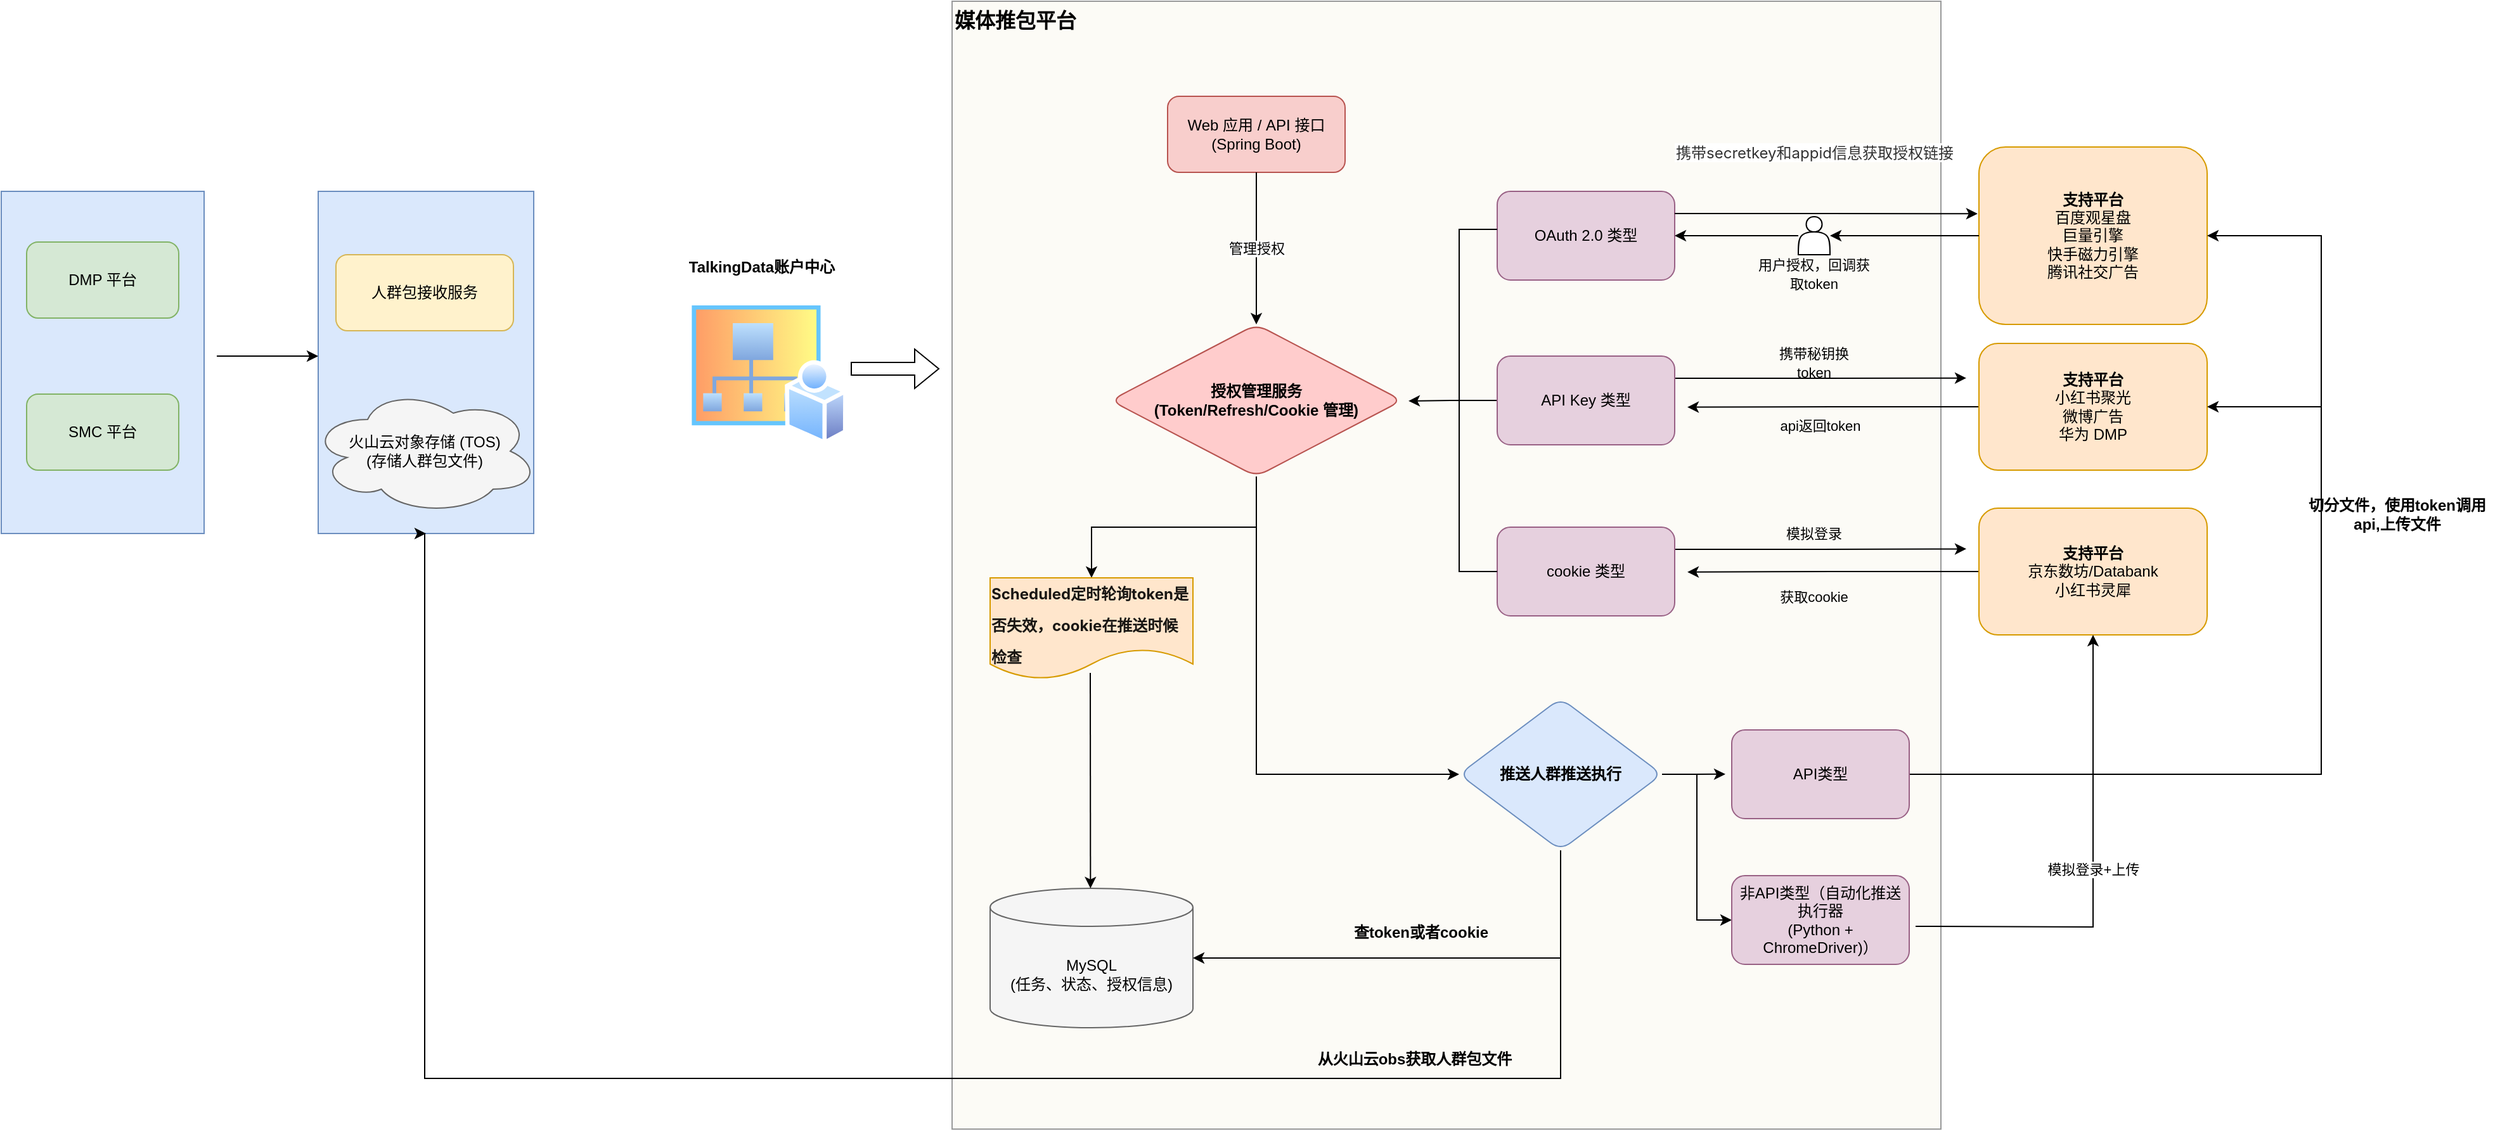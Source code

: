 <mxfile version="27.2.0">
  <diagram name="Media Push Platform Architecture" id="S9Ucao7WEjvw5nLi_nJ7">
    <mxGraphModel dx="1018" dy="655" grid="1" gridSize="10" guides="1" tooltips="1" connect="1" arrows="1" fold="1" page="1" pageScale="1" pageWidth="827" pageHeight="1169" math="0" shadow="0">
      <root>
        <mxCell id="0" />
        <mxCell id="1" parent="0" />
        <mxCell id="JE-I6MDOpZwc3gtiOpwK-109" value="" style="rounded=0;whiteSpace=wrap;html=1;fillColor=#f9f7ed;strokeColor=#36393d;opacity=50;" parent="1" vertex="1">
          <mxGeometry x="930" y="110" width="780" height="890" as="geometry" />
        </mxCell>
        <mxCell id="JE-I6MDOpZwc3gtiOpwK-65" value="" style="rounded=0;whiteSpace=wrap;html=1;fillColor=#dae8fc;strokeColor=#6c8ebf;" parent="1" vertex="1">
          <mxGeometry x="430" y="260" width="170" height="270" as="geometry" />
        </mxCell>
        <mxCell id="JE-I6MDOpZwc3gtiOpwK-64" value="" style="rounded=0;whiteSpace=wrap;html=1;fillColor=#dae8fc;strokeColor=#6c8ebf;" parent="1" vertex="1">
          <mxGeometry x="180" y="260" width="160" height="270" as="geometry" />
        </mxCell>
        <mxCell id="JE-I6MDOpZwc3gtiOpwK-36" value="DMP 平台" style="rounded=1;whiteSpace=wrap;html=1;fillColor=#d5e8d4;strokeColor=#82b366;" parent="1" vertex="1">
          <mxGeometry x="200" y="300" width="120" height="60" as="geometry" />
        </mxCell>
        <mxCell id="JE-I6MDOpZwc3gtiOpwK-37" value="SMC 平台" style="rounded=1;whiteSpace=wrap;html=1;fillColor=#d5e8d4;strokeColor=#82b366;" parent="1" vertex="1">
          <mxGeometry x="200" y="420" width="120" height="60" as="geometry" />
        </mxCell>
        <mxCell id="JE-I6MDOpZwc3gtiOpwK-38" value="人群包接收服务" style="rounded=1;whiteSpace=wrap;html=1;fillColor=#fff2cc;strokeColor=#d6b656;" parent="1" vertex="1">
          <mxGeometry x="444" y="310" width="140" height="60" as="geometry" />
        </mxCell>
        <mxCell id="JE-I6MDOpZwc3gtiOpwK-39" value="火山云对象存储 (TOS)&lt;br&gt;(存储人群包文件)" style="shape=cloud;whiteSpace=wrap;html=1;fillColor=#f5f5f5;strokeColor=#666666;" parent="1" vertex="1">
          <mxGeometry x="424" y="415" width="180" height="100" as="geometry" />
        </mxCell>
        <mxCell id="JE-I6MDOpZwc3gtiOpwK-40" value="MySQL&lt;br&gt;(任务、状态、授权信息)" style="shape=cylinder3;whiteSpace=wrap;html=1;boundedLbl=1;backgroundOutline=1;size=15;fillColor=#f5f5f5;strokeColor=#666666;" parent="1" vertex="1">
          <mxGeometry x="960" y="810" width="160" height="110" as="geometry" />
        </mxCell>
        <mxCell id="JE-I6MDOpZwc3gtiOpwK-41" value="Web 应用 / API 接口&lt;br&gt;(Spring Boot)" style="rounded=1;whiteSpace=wrap;html=1;fillColor=#f8cecc;strokeColor=#b85450;" parent="1" vertex="1">
          <mxGeometry x="1100" y="185" width="140" height="60" as="geometry" />
        </mxCell>
        <mxCell id="JE-I6MDOpZwc3gtiOpwK-93" style="edgeStyle=orthogonalEdgeStyle;rounded=0;orthogonalLoop=1;jettySize=auto;html=1;exitX=0.5;exitY=1;exitDx=0;exitDy=0;" parent="1" source="JE-I6MDOpZwc3gtiOpwK-42" target="JE-I6MDOpZwc3gtiOpwK-92" edge="1">
          <mxGeometry relative="1" as="geometry" />
        </mxCell>
        <mxCell id="JE-I6MDOpZwc3gtiOpwK-95" style="edgeStyle=orthogonalEdgeStyle;rounded=0;orthogonalLoop=1;jettySize=auto;html=1;exitX=0.5;exitY=1;exitDx=0;exitDy=0;entryX=0;entryY=0.5;entryDx=0;entryDy=0;" parent="1" source="JE-I6MDOpZwc3gtiOpwK-42" target="JE-I6MDOpZwc3gtiOpwK-43" edge="1">
          <mxGeometry relative="1" as="geometry" />
        </mxCell>
        <mxCell id="JE-I6MDOpZwc3gtiOpwK-42" value="授权管理服务&lt;br&gt;(Token/Refresh/Cookie 管理)" style="rhombus;whiteSpace=wrap;html=1;rounded=1;fillColor=#ffcccc;strokeColor=#b85450;fontStyle=1" parent="1" vertex="1">
          <mxGeometry x="1055" y="365" width="230" height="120" as="geometry" />
        </mxCell>
        <mxCell id="JE-I6MDOpZwc3gtiOpwK-98" style="edgeStyle=orthogonalEdgeStyle;rounded=0;orthogonalLoop=1;jettySize=auto;html=1;exitX=0.5;exitY=1;exitDx=0;exitDy=0;entryX=0.5;entryY=1;entryDx=0;entryDy=0;" parent="1" source="JE-I6MDOpZwc3gtiOpwK-43" target="JE-I6MDOpZwc3gtiOpwK-65" edge="1">
          <mxGeometry relative="1" as="geometry">
            <Array as="points">
              <mxPoint x="1410" y="960" />
              <mxPoint x="514" y="960" />
            </Array>
          </mxGeometry>
        </mxCell>
        <mxCell id="JE-I6MDOpZwc3gtiOpwK-103" style="edgeStyle=orthogonalEdgeStyle;rounded=0;orthogonalLoop=1;jettySize=auto;html=1;exitX=1;exitY=0.5;exitDx=0;exitDy=0;" parent="1" source="JE-I6MDOpZwc3gtiOpwK-43" edge="1">
          <mxGeometry relative="1" as="geometry">
            <mxPoint x="1540" y="719.909" as="targetPoint" />
          </mxGeometry>
        </mxCell>
        <mxCell id="JE-I6MDOpZwc3gtiOpwK-104" style="edgeStyle=orthogonalEdgeStyle;rounded=0;orthogonalLoop=1;jettySize=auto;html=1;exitX=1;exitY=0.5;exitDx=0;exitDy=0;entryX=0;entryY=0.5;entryDx=0;entryDy=0;" parent="1" source="JE-I6MDOpZwc3gtiOpwK-43" target="JE-I6MDOpZwc3gtiOpwK-102" edge="1">
          <mxGeometry relative="1" as="geometry" />
        </mxCell>
        <mxCell id="JE-I6MDOpZwc3gtiOpwK-43" value="推送人群推送执行" style="rhombus;whiteSpace=wrap;html=1;rounded=1;fillColor=#dae8fc;strokeColor=#6c8ebf;fontStyle=1" parent="1" vertex="1">
          <mxGeometry x="1330" y="660" width="160" height="120" as="geometry" />
        </mxCell>
        <mxCell id="JE-I6MDOpZwc3gtiOpwK-44" value="OAuth 2.0 类型" style="rounded=1;whiteSpace=wrap;html=1;fillColor=#e6d0de;strokeColor=#996185;" parent="1" vertex="1">
          <mxGeometry x="1360" y="260" width="140" height="70" as="geometry" />
        </mxCell>
        <mxCell id="JE-I6MDOpZwc3gtiOpwK-76" style="edgeStyle=orthogonalEdgeStyle;rounded=0;orthogonalLoop=1;jettySize=auto;html=1;exitX=0;exitY=0.5;exitDx=0;exitDy=0;entryX=1;entryY=0.5;entryDx=0;entryDy=0;" parent="1" source="vaptz6JtjiWdpmpJzr-P-2" target="JE-I6MDOpZwc3gtiOpwK-44" edge="1">
          <mxGeometry relative="1" as="geometry" />
        </mxCell>
        <mxCell id="JE-I6MDOpZwc3gtiOpwK-45" value="&lt;b&gt;支持平台&lt;/b&gt;&lt;br&gt;百度观星盘&lt;br&gt;巨量引擎&lt;br&gt;快手磁力引擎&lt;br&gt;腾讯社交广告" style="rounded=1;whiteSpace=wrap;html=1;align=center;verticalAlign=middle;fillColor=#ffe6cc;strokeColor=#d79b00;" parent="1" vertex="1">
          <mxGeometry x="1740" y="225" width="180" height="140" as="geometry" />
        </mxCell>
        <mxCell id="JE-I6MDOpZwc3gtiOpwK-79" style="edgeStyle=orthogonalEdgeStyle;rounded=0;orthogonalLoop=1;jettySize=auto;html=1;exitX=1;exitY=0.25;exitDx=0;exitDy=0;" parent="1" source="JE-I6MDOpZwc3gtiOpwK-46" edge="1">
          <mxGeometry relative="1" as="geometry">
            <mxPoint x="1730" y="407.353" as="targetPoint" />
          </mxGeometry>
        </mxCell>
        <mxCell id="JE-I6MDOpZwc3gtiOpwK-89" style="edgeStyle=orthogonalEdgeStyle;rounded=0;orthogonalLoop=1;jettySize=auto;html=1;exitX=0;exitY=0.5;exitDx=0;exitDy=0;" parent="1" source="JE-I6MDOpZwc3gtiOpwK-46" edge="1">
          <mxGeometry relative="1" as="geometry">
            <mxPoint x="1290" y="425.429" as="targetPoint" />
          </mxGeometry>
        </mxCell>
        <mxCell id="JE-I6MDOpZwc3gtiOpwK-46" value="API Key 类型" style="rounded=1;whiteSpace=wrap;html=1;fillColor=#e6d0de;strokeColor=#996185;" parent="1" vertex="1">
          <mxGeometry x="1360" y="390" width="140" height="70" as="geometry" />
        </mxCell>
        <mxCell id="JE-I6MDOpZwc3gtiOpwK-81" style="edgeStyle=orthogonalEdgeStyle;rounded=0;orthogonalLoop=1;jettySize=auto;html=1;exitX=0;exitY=0.5;exitDx=0;exitDy=0;" parent="1" source="JE-I6MDOpZwc3gtiOpwK-47" edge="1">
          <mxGeometry relative="1" as="geometry">
            <mxPoint x="1510" y="430.294" as="targetPoint" />
          </mxGeometry>
        </mxCell>
        <mxCell id="JE-I6MDOpZwc3gtiOpwK-47" value="&lt;b&gt;支持平台&lt;/b&gt;&lt;br&gt;小红书聚光&lt;br&gt;微博广告&lt;br&gt;华为 DMP" style="rounded=1;whiteSpace=wrap;html=1;align=center;verticalAlign=middle;fillColor=#ffe6cc;strokeColor=#d79b00;" parent="1" vertex="1">
          <mxGeometry x="1740" y="380" width="180" height="100" as="geometry" />
        </mxCell>
        <mxCell id="JE-I6MDOpZwc3gtiOpwK-85" style="edgeStyle=orthogonalEdgeStyle;rounded=0;orthogonalLoop=1;jettySize=auto;html=1;exitX=0;exitY=0.5;exitDx=0;exitDy=0;" parent="1" source="JE-I6MDOpZwc3gtiOpwK-49" edge="1">
          <mxGeometry relative="1" as="geometry">
            <mxPoint x="1510" y="560.435" as="targetPoint" />
          </mxGeometry>
        </mxCell>
        <mxCell id="JE-I6MDOpZwc3gtiOpwK-49" value="&lt;b&gt;支持平台&lt;/b&gt;&lt;br&gt;京东数坊/Databank&lt;br&gt;小红书灵犀" style="rounded=1;whiteSpace=wrap;html=1;align=center;verticalAlign=middle;fillColor=#ffe6cc;strokeColor=#d79b00;" parent="1" vertex="1">
          <mxGeometry x="1740" y="510" width="180" height="100" as="geometry" />
        </mxCell>
        <mxCell id="JE-I6MDOpZwc3gtiOpwK-54" value="管理授权" style="edgeStyle=orthogonalEdgeStyle;rounded=0;orthogonalLoop=1;jettySize=auto;html=1;" parent="1" source="JE-I6MDOpZwc3gtiOpwK-41" target="JE-I6MDOpZwc3gtiOpwK-42" edge="1">
          <mxGeometry relative="1" as="geometry" />
        </mxCell>
        <mxCell id="JE-I6MDOpZwc3gtiOpwK-63" value="模拟登录+上传" style="edgeStyle=orthogonalEdgeStyle;rounded=0;orthogonalLoop=1;jettySize=auto;html=1;" parent="1" target="JE-I6MDOpZwc3gtiOpwK-49" edge="1">
          <mxGeometry relative="1" as="geometry">
            <mxPoint x="1690" y="840" as="sourcePoint" />
          </mxGeometry>
        </mxCell>
        <mxCell id="JE-I6MDOpZwc3gtiOpwK-68" value="" style="endArrow=classic;html=1;rounded=0;" parent="1" edge="1">
          <mxGeometry width="50" height="50" relative="1" as="geometry">
            <mxPoint x="350" y="390" as="sourcePoint" />
            <mxPoint x="430" y="390" as="targetPoint" />
          </mxGeometry>
        </mxCell>
        <mxCell id="JE-I6MDOpZwc3gtiOpwK-71" value="" style="image;aspect=fixed;perimeter=ellipsePerimeter;html=1;align=center;shadow=0;dashed=0;spacingTop=3;image=img/lib/active_directory/my_sites.svg;opacity=60;" parent="1" vertex="1">
          <mxGeometry x="720" y="345" width="127.78" height="115" as="geometry" />
        </mxCell>
        <mxCell id="JE-I6MDOpZwc3gtiOpwK-72" value="&lt;b&gt;TalkingData账户中心&lt;/b&gt;" style="text;html=1;align=center;verticalAlign=middle;whiteSpace=wrap;rounded=0;" parent="1" vertex="1">
          <mxGeometry x="720" y="305" width="120" height="30" as="geometry" />
        </mxCell>
        <mxCell id="JE-I6MDOpZwc3gtiOpwK-83" style="edgeStyle=orthogonalEdgeStyle;rounded=0;orthogonalLoop=1;jettySize=auto;html=1;exitX=1;exitY=0.25;exitDx=0;exitDy=0;" parent="1" source="JE-I6MDOpZwc3gtiOpwK-73" edge="1">
          <mxGeometry relative="1" as="geometry">
            <mxPoint x="1730" y="542.174" as="targetPoint" />
          </mxGeometry>
        </mxCell>
        <mxCell id="JE-I6MDOpZwc3gtiOpwK-73" value="cookie 类型" style="rounded=1;whiteSpace=wrap;html=1;fillColor=#e6d0de;strokeColor=#996185;" parent="1" vertex="1">
          <mxGeometry x="1360" y="525" width="140" height="70" as="geometry" />
        </mxCell>
        <mxCell id="JE-I6MDOpZwc3gtiOpwK-74" style="edgeStyle=orthogonalEdgeStyle;rounded=0;orthogonalLoop=1;jettySize=auto;html=1;exitX=1;exitY=0.25;exitDx=0;exitDy=0;entryX=-0.006;entryY=0.376;entryDx=0;entryDy=0;entryPerimeter=0;" parent="1" source="JE-I6MDOpZwc3gtiOpwK-44" target="JE-I6MDOpZwc3gtiOpwK-45" edge="1">
          <mxGeometry relative="1" as="geometry" />
        </mxCell>
        <mxCell id="JE-I6MDOpZwc3gtiOpwK-75" value="&lt;span style=&quot;box-sizing: border-box; padding: 0px 1px; color: rgb(51, 51, 51); font-family: -apple-system, &amp;quot;system-ui&amp;quot;, &amp;quot;Segoe UI&amp;quot;, Roboto, &amp;quot;Helvetica Neue&amp;quot;, Arial, &amp;quot;Noto Sans&amp;quot;, sans-serif, &amp;quot;Apple Color Emoji&amp;quot;, &amp;quot;Segoe UI Emoji&amp;quot;, &amp;quot;Segoe UI Symbol&amp;quot;, &amp;quot;Noto Color Emoji&amp;quot;; text-align: start; text-wrap-mode: wrap; background-color: rgb(255, 255, 255);&quot;&gt;&lt;font&gt;携带secretkey和appid信息获取授权链接&lt;/font&gt;&lt;/span&gt;" style="text;html=1;align=center;verticalAlign=middle;resizable=0;points=[];autosize=1;strokeColor=none;fillColor=none;" parent="1" vertex="1">
          <mxGeometry x="1490" y="215" width="240" height="30" as="geometry" />
        </mxCell>
        <mxCell id="JE-I6MDOpZwc3gtiOpwK-77" value="&lt;font style=&quot;font-size: 11px;&quot;&gt;用户授权，回调获取token&lt;/font&gt;" style="text;html=1;align=center;verticalAlign=middle;whiteSpace=wrap;rounded=0;" parent="1" vertex="1">
          <mxGeometry x="1560" y="310" width="100" height="30" as="geometry" />
        </mxCell>
        <mxCell id="JE-I6MDOpZwc3gtiOpwK-80" value="&lt;font style=&quot;font-size: 11px;&quot;&gt;携带秘钥换token&lt;/font&gt;" style="text;html=1;align=center;verticalAlign=middle;whiteSpace=wrap;rounded=0;" parent="1" vertex="1">
          <mxGeometry x="1580" y="380" width="60" height="30" as="geometry" />
        </mxCell>
        <mxCell id="JE-I6MDOpZwc3gtiOpwK-82" value="&lt;font style=&quot;font-size: 11px;&quot;&gt;api返回token&lt;/font&gt;" style="text;html=1;align=center;verticalAlign=middle;whiteSpace=wrap;rounded=0;" parent="1" vertex="1">
          <mxGeometry x="1575" y="430" width="80" height="30" as="geometry" />
        </mxCell>
        <mxCell id="JE-I6MDOpZwc3gtiOpwK-84" value="&lt;font style=&quot;font-size: 11px;&quot;&gt;模拟登录&lt;/font&gt;" style="text;html=1;align=center;verticalAlign=middle;whiteSpace=wrap;rounded=0;" parent="1" vertex="1">
          <mxGeometry x="1580" y="515" width="60" height="30" as="geometry" />
        </mxCell>
        <mxCell id="JE-I6MDOpZwc3gtiOpwK-86" value="&lt;font style=&quot;font-size: 11px;&quot;&gt;获取cookie&lt;/font&gt;" style="text;html=1;align=center;verticalAlign=middle;whiteSpace=wrap;rounded=0;" parent="1" vertex="1">
          <mxGeometry x="1565" y="565" width="90" height="30" as="geometry" />
        </mxCell>
        <mxCell id="JE-I6MDOpZwc3gtiOpwK-91" value="" style="endArrow=none;html=1;rounded=0;exitX=0;exitY=0.5;exitDx=0;exitDy=0;" parent="1" source="JE-I6MDOpZwc3gtiOpwK-73" edge="1">
          <mxGeometry width="50" height="50" relative="1" as="geometry">
            <mxPoint x="1330" y="570" as="sourcePoint" />
            <mxPoint x="1360" y="290" as="targetPoint" />
            <Array as="points">
              <mxPoint x="1330" y="560" />
              <mxPoint x="1330" y="290" />
            </Array>
          </mxGeometry>
        </mxCell>
        <mxCell id="JE-I6MDOpZwc3gtiOpwK-92" value="&lt;h3 style=&quot;margin: 1.5rem 0px 0.5rem; padding: 0px; border: 0px; line-height: 1.5; vertical-align: baseline; color: rgba(0, 0, 0, 0.9); caret-color: rgba(0, 0, 0, 0.9); text-align: start;&quot;&gt;&lt;span style=&quot;margin: 0px; padding: 0px; border: 0px; font-style: inherit; font-variant: inherit; line-height: inherit; font-size-adjust: inherit; font-kerning: inherit; font-feature-settings: inherit; font-optical-sizing: inherit; font-variation-settings: inherit; font-family: -apple-system, BlinkMacSystemFont, &amp;quot;Segoe UI&amp;quot;, &amp;quot;PingFang SC&amp;quot;, &amp;quot;Microsoft YaHei&amp;quot;; vertical-align: baseline;&quot;&gt;&lt;code style=&quot;font-family: -apple-system, BlinkMacSystemFont, &amp;quot;Segoe UI&amp;quot;, &amp;quot;PingFang SC&amp;quot;, &amp;quot;Microsoft YaHei&amp;quot;; margin: 0px; padding: 0px; border: 0px; font-style: inherit; font-variant: inherit; line-height: 1.8; font-size-adjust: inherit; font-kerning: inherit; font-feature-settings: inherit; font-optical-sizing: inherit; font-variation-settings: inherit; vertical-align: baseline; white-space-collapse: break-spaces; word-break: break-word;&quot; class=&quot;hyc-common-markdown__code__inline&quot;&gt;&lt;font style=&quot;font-size: 12px;&quot;&gt;Scheduled定时轮询token是否失效，cookie在推送时候检查&lt;/font&gt;&lt;/code&gt;&lt;/span&gt;&lt;/h3&gt;" style="shape=document;whiteSpace=wrap;html=1;boundedLbl=1;fillColor=#ffe6cc;strokeColor=#d79b00;" parent="1" vertex="1">
          <mxGeometry x="960" y="565" width="160" height="80" as="geometry" />
        </mxCell>
        <mxCell id="JE-I6MDOpZwc3gtiOpwK-94" value="" style="endArrow=classic;html=1;rounded=0;" parent="1" edge="1">
          <mxGeometry width="50" height="50" relative="1" as="geometry">
            <mxPoint x="1039" y="640" as="sourcePoint" />
            <mxPoint x="1039.17" y="810" as="targetPoint" />
          </mxGeometry>
        </mxCell>
        <mxCell id="JE-I6MDOpZwc3gtiOpwK-96" style="edgeStyle=orthogonalEdgeStyle;rounded=0;orthogonalLoop=1;jettySize=auto;html=1;exitX=0.5;exitY=1;exitDx=0;exitDy=0;entryX=1;entryY=0.5;entryDx=0;entryDy=0;entryPerimeter=0;" parent="1" source="JE-I6MDOpZwc3gtiOpwK-43" target="JE-I6MDOpZwc3gtiOpwK-40" edge="1">
          <mxGeometry relative="1" as="geometry" />
        </mxCell>
        <mxCell id="JE-I6MDOpZwc3gtiOpwK-97" value="&lt;b&gt;查token或者cookie&lt;/b&gt;" style="text;html=1;align=center;verticalAlign=middle;whiteSpace=wrap;rounded=0;" parent="1" vertex="1">
          <mxGeometry x="1240" y="830" width="120" height="30" as="geometry" />
        </mxCell>
        <mxCell id="JE-I6MDOpZwc3gtiOpwK-99" value="&lt;b&gt;从火山云obs获取人群包文件&lt;/b&gt;" style="text;html=1;align=center;verticalAlign=middle;whiteSpace=wrap;rounded=0;" parent="1" vertex="1">
          <mxGeometry x="1210" y="930" width="170" height="30" as="geometry" />
        </mxCell>
        <mxCell id="JE-I6MDOpZwc3gtiOpwK-106" style="edgeStyle=orthogonalEdgeStyle;rounded=0;orthogonalLoop=1;jettySize=auto;html=1;exitX=1;exitY=0.5;exitDx=0;exitDy=0;entryX=1;entryY=0.5;entryDx=0;entryDy=0;" parent="1" source="JE-I6MDOpZwc3gtiOpwK-101" target="JE-I6MDOpZwc3gtiOpwK-45" edge="1">
          <mxGeometry relative="1" as="geometry">
            <Array as="points">
              <mxPoint x="2010" y="720" />
              <mxPoint x="2010" y="295" />
            </Array>
          </mxGeometry>
        </mxCell>
        <mxCell id="JE-I6MDOpZwc3gtiOpwK-107" style="edgeStyle=orthogonalEdgeStyle;rounded=0;orthogonalLoop=1;jettySize=auto;html=1;exitX=1;exitY=0.5;exitDx=0;exitDy=0;entryX=1;entryY=0.5;entryDx=0;entryDy=0;" parent="1" source="JE-I6MDOpZwc3gtiOpwK-101" target="JE-I6MDOpZwc3gtiOpwK-47" edge="1">
          <mxGeometry relative="1" as="geometry">
            <Array as="points">
              <mxPoint x="2010" y="720" />
              <mxPoint x="2010" y="430" />
            </Array>
          </mxGeometry>
        </mxCell>
        <mxCell id="JE-I6MDOpZwc3gtiOpwK-101" value="API类型" style="rounded=1;whiteSpace=wrap;html=1;fillColor=#e6d0de;strokeColor=#996185;" parent="1" vertex="1">
          <mxGeometry x="1545" y="685" width="140" height="70" as="geometry" />
        </mxCell>
        <mxCell id="JE-I6MDOpZwc3gtiOpwK-102" value="非API类型（自动化推送执行器&lt;br&gt;(Python + ChromeDriver)）" style="rounded=1;whiteSpace=wrap;html=1;fillColor=#e6d0de;strokeColor=#996185;" parent="1" vertex="1">
          <mxGeometry x="1545" y="800" width="140" height="70" as="geometry" />
        </mxCell>
        <mxCell id="JE-I6MDOpZwc3gtiOpwK-108" value="&lt;b&gt;切分文件，使用token调用api,上传文件&lt;/b&gt;" style="text;html=1;align=center;verticalAlign=middle;whiteSpace=wrap;rounded=0;" parent="1" vertex="1">
          <mxGeometry x="1990" y="500" width="160" height="30" as="geometry" />
        </mxCell>
        <mxCell id="JE-I6MDOpZwc3gtiOpwK-112" value="" style="shape=flexArrow;endArrow=classic;html=1;rounded=0;" parent="1" edge="1">
          <mxGeometry width="50" height="50" relative="1" as="geometry">
            <mxPoint x="850" y="400" as="sourcePoint" />
            <mxPoint x="920" y="400" as="targetPoint" />
          </mxGeometry>
        </mxCell>
        <mxCell id="vaptz6JtjiWdpmpJzr-P-1" value="&lt;font style=&quot;font-size: 16px;&quot;&gt;&lt;b style=&quot;&quot;&gt;媒体推包平台&lt;/b&gt;&lt;/font&gt;" style="text;html=1;align=center;verticalAlign=middle;whiteSpace=wrap;rounded=0;" vertex="1" parent="1">
          <mxGeometry x="930" y="110" width="100" height="30" as="geometry" />
        </mxCell>
        <mxCell id="vaptz6JtjiWdpmpJzr-P-3" value="" style="edgeStyle=orthogonalEdgeStyle;rounded=0;orthogonalLoop=1;jettySize=auto;html=1;exitX=0;exitY=0.5;exitDx=0;exitDy=0;entryX=1;entryY=0.5;entryDx=0;entryDy=0;" edge="1" parent="1" source="JE-I6MDOpZwc3gtiOpwK-45" target="vaptz6JtjiWdpmpJzr-P-2">
          <mxGeometry relative="1" as="geometry">
            <mxPoint x="1740" y="295" as="sourcePoint" />
            <mxPoint x="1500" y="295" as="targetPoint" />
          </mxGeometry>
        </mxCell>
        <mxCell id="vaptz6JtjiWdpmpJzr-P-2" value="" style="shape=actor;whiteSpace=wrap;html=1;" vertex="1" parent="1">
          <mxGeometry x="1597.5" y="280" width="25" height="30" as="geometry" />
        </mxCell>
      </root>
    </mxGraphModel>
  </diagram>
</mxfile>
